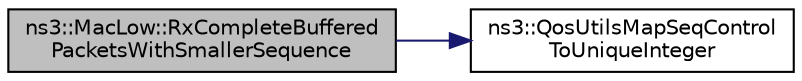 digraph "ns3::MacLow::RxCompleteBufferedPacketsWithSmallerSequence"
{
 // LATEX_PDF_SIZE
  edge [fontname="Helvetica",fontsize="10",labelfontname="Helvetica",labelfontsize="10"];
  node [fontname="Helvetica",fontsize="10",shape=record];
  rankdir="LR";
  Node1 [label="ns3::MacLow::RxCompleteBuffered\lPacketsWithSmallerSequence",height=0.2,width=0.4,color="black", fillcolor="grey75", style="filled", fontcolor="black",tooltip=" "];
  Node1 -> Node2 [color="midnightblue",fontsize="10",style="solid",fontname="Helvetica"];
  Node2 [label="ns3::QosUtilsMapSeqControl\lToUniqueInteger",height=0.2,width=0.4,color="black", fillcolor="white", style="filled",URL="$group__wifi.html#ga841296fae895cac77a0e14183b8134e0",tooltip="Next function is useful to correctly sort buffered packets under block ack."];
}
